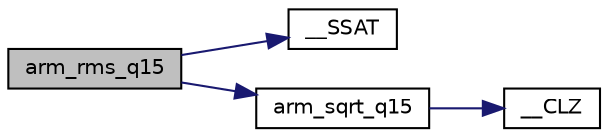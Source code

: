digraph "arm_rms_q15"
{
 // LATEX_PDF_SIZE
  edge [fontname="Helvetica",fontsize="10",labelfontname="Helvetica",labelfontsize="10"];
  node [fontname="Helvetica",fontsize="10",shape=record];
  rankdir="LR";
  Node1 [label="arm_rms_q15",height=0.2,width=0.4,color="black", fillcolor="grey75", style="filled", fontcolor="black",tooltip="Root Mean Square of the elements of a Q15 vector."];
  Node1 -> Node2 [color="midnightblue",fontsize="10",style="solid",fontname="Helvetica"];
  Node2 [label="__SSAT",height=0.2,width=0.4,color="black", fillcolor="white", style="filled",URL="$group___c_m_s_i_s___core___instruction_interface.html#ga372c0535573dde3e37f0f08c774a3487",tooltip="Signed Saturate."];
  Node1 -> Node3 [color="midnightblue",fontsize="10",style="solid",fontname="Helvetica"];
  Node3 [label="arm_sqrt_q15",height=0.2,width=0.4,color="black", fillcolor="white", style="filled",URL="$group___s_q_r_t.html#ga5abe5ca724f3e15849662b03752c1238",tooltip="Q15 square root function."];
  Node3 -> Node4 [color="midnightblue",fontsize="10",style="solid",fontname="Helvetica"];
  Node4 [label="__CLZ",height=0.2,width=0.4,color="black", fillcolor="white", style="filled",URL="$group___c_m_s_i_s___core___instruction_interface.html#gaf32ee2525f946bce31504904f3ef8243",tooltip="Count leading zeros."];
}
